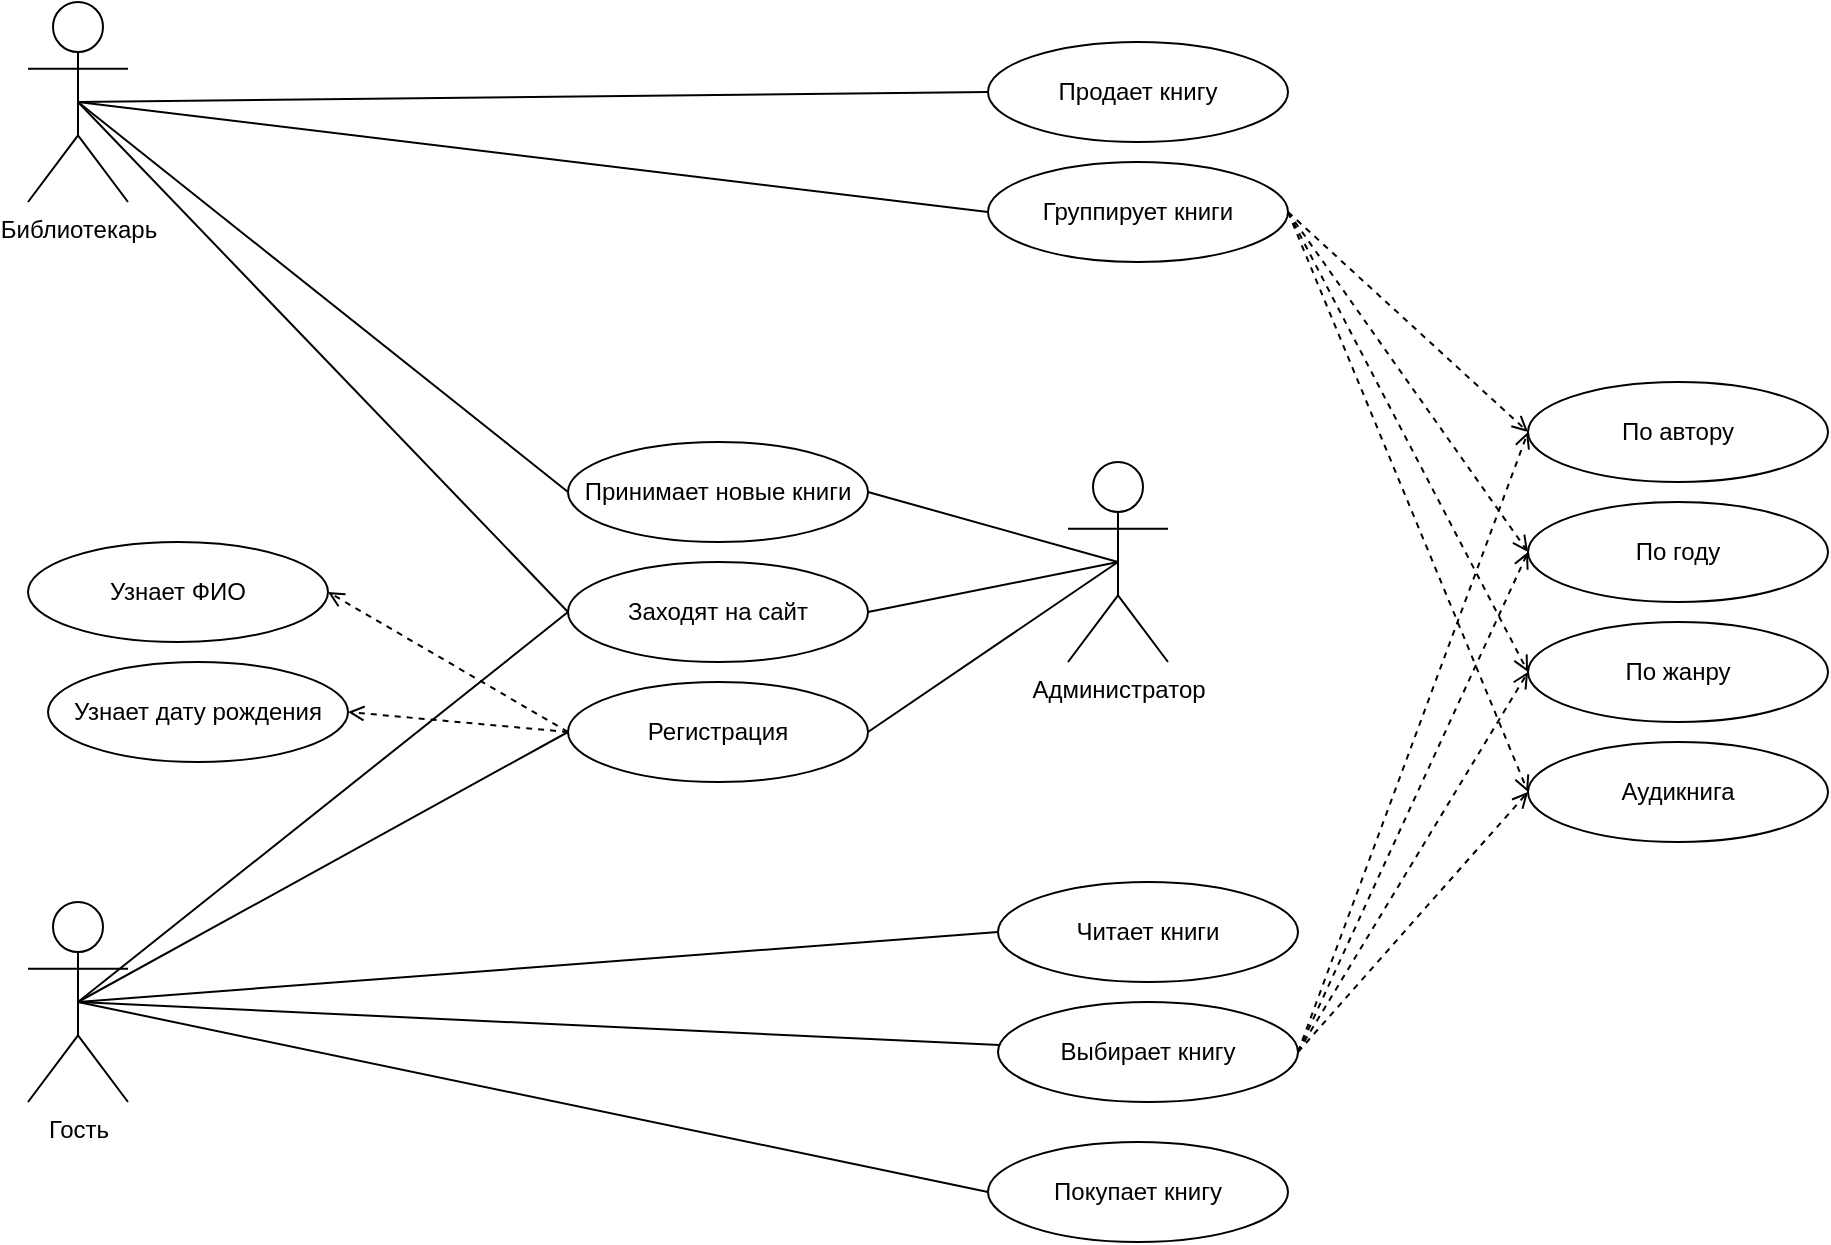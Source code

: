 <mxfile version="15.4.0" type="device"><diagram id="2-7JCvrZ_DNlj0rMEWUe" name="Page-1"><mxGraphModel dx="1086" dy="806" grid="1" gridSize="10" guides="1" tooltips="1" connect="1" arrows="1" fold="1" page="1" pageScale="1" pageWidth="1169" pageHeight="1654" math="0" shadow="0"><root><mxCell id="0"/><mxCell id="1" parent="0"/><mxCell id="yjR7JyXnR5S4nvG7wmXT-1" value="Библиотекарь" style="shape=umlActor;verticalLabelPosition=bottom;verticalAlign=top;html=1;outlineConnect=0;" parent="1" vertex="1"><mxGeometry x="100" y="50" width="50" height="100" as="geometry"/></mxCell><mxCell id="yjR7JyXnR5S4nvG7wmXT-2" value="Администратор" style="shape=umlActor;verticalLabelPosition=bottom;verticalAlign=top;html=1;outlineConnect=0;" parent="1" vertex="1"><mxGeometry x="620" y="280" width="50" height="100" as="geometry"/></mxCell><mxCell id="yjR7JyXnR5S4nvG7wmXT-3" value="Гость" style="shape=umlActor;verticalLabelPosition=bottom;verticalAlign=top;html=1;outlineConnect=0;" parent="1" vertex="1"><mxGeometry x="100" y="500" width="50" height="100" as="geometry"/></mxCell><mxCell id="yjR7JyXnR5S4nvG7wmXT-10" value="Читает книги" style="ellipse;whiteSpace=wrap;html=1;" parent="1" vertex="1"><mxGeometry x="585" y="490" width="150" height="50" as="geometry"/></mxCell><mxCell id="yjR7JyXnR5S4nvG7wmXT-11" value="Выбирает книгу" style="ellipse;whiteSpace=wrap;html=1;" parent="1" vertex="1"><mxGeometry x="585" y="550" width="150" height="50" as="geometry"/></mxCell><mxCell id="yjR7JyXnR5S4nvG7wmXT-12" value="Покупает книгу" style="ellipse;whiteSpace=wrap;html=1;" parent="1" vertex="1"><mxGeometry x="580" y="620" width="150" height="50" as="geometry"/></mxCell><mxCell id="yjR7JyXnR5S4nvG7wmXT-14" value="Принимает новые книги" style="ellipse;whiteSpace=wrap;html=1;" parent="1" vertex="1"><mxGeometry x="370" y="270" width="150" height="50" as="geometry"/></mxCell><mxCell id="yjR7JyXnR5S4nvG7wmXT-25" style="edgeStyle=orthogonalEdgeStyle;rounded=0;orthogonalLoop=1;jettySize=auto;html=1;exitX=0;exitY=0.5;exitDx=0;exitDy=0;entryX=0;entryY=0.5;entryDx=0;entryDy=0;" parent="1" source="yjR7JyXnR5S4nvG7wmXT-15" target="yjR7JyXnR5S4nvG7wmXT-15" edge="1"><mxGeometry relative="1" as="geometry"><mxPoint x="370" y="365" as="targetPoint"/></mxGeometry></mxCell><mxCell id="yjR7JyXnR5S4nvG7wmXT-15" value="Регистрация" style="ellipse;whiteSpace=wrap;html=1;" parent="1" vertex="1"><mxGeometry x="370" y="390" width="150" height="50" as="geometry"/></mxCell><mxCell id="yjR7JyXnR5S4nvG7wmXT-16" value="Продает книгу" style="ellipse;whiteSpace=wrap;html=1;" parent="1" vertex="1"><mxGeometry x="580" y="70" width="150" height="50" as="geometry"/></mxCell><mxCell id="yjR7JyXnR5S4nvG7wmXT-19" value="Группирует книги" style="ellipse;whiteSpace=wrap;html=1;" parent="1" vertex="1"><mxGeometry x="580" y="130" width="150" height="50" as="geometry"/></mxCell><mxCell id="yjR7JyXnR5S4nvG7wmXT-24" value="" style="endArrow=none;html=1;entryX=0;entryY=0.5;entryDx=0;entryDy=0;exitX=0.5;exitY=0.5;exitDx=0;exitDy=0;exitPerimeter=0;" parent="1" source="yjR7JyXnR5S4nvG7wmXT-1" target="yjR7JyXnR5S4nvG7wmXT-14" edge="1"><mxGeometry width="50" height="50" relative="1" as="geometry"><mxPoint x="170" y="120" as="sourcePoint"/><mxPoint x="370" y="365" as="targetPoint"/></mxGeometry></mxCell><mxCell id="yjR7JyXnR5S4nvG7wmXT-26" value="" style="endArrow=none;html=1;exitX=0.5;exitY=0.5;exitDx=0;exitDy=0;exitPerimeter=0;entryX=0;entryY=0.5;entryDx=0;entryDy=0;" parent="1" source="yjR7JyXnR5S4nvG7wmXT-1" target="yjR7JyXnR5S4nvG7wmXT-19" edge="1"><mxGeometry width="50" height="50" relative="1" as="geometry"><mxPoint x="130" y="100" as="sourcePoint"/><mxPoint x="610" y="155" as="targetPoint"/></mxGeometry></mxCell><mxCell id="yjR7JyXnR5S4nvG7wmXT-28" value="" style="endArrow=none;html=1;entryX=0;entryY=0.5;entryDx=0;entryDy=0;exitX=0.5;exitY=0.5;exitDx=0;exitDy=0;exitPerimeter=0;" parent="1" source="yjR7JyXnR5S4nvG7wmXT-1" target="yjR7JyXnR5S4nvG7wmXT-16" edge="1"><mxGeometry width="50" height="50" relative="1" as="geometry"><mxPoint x="170" y="120" as="sourcePoint"/><mxPoint x="370" y="365" as="targetPoint"/></mxGeometry></mxCell><mxCell id="yjR7JyXnR5S4nvG7wmXT-29" value="" style="endArrow=none;html=1;exitX=1;exitY=0.5;exitDx=0;exitDy=0;entryX=0.5;entryY=0.5;entryDx=0;entryDy=0;entryPerimeter=0;" parent="1" source="yjR7JyXnR5S4nvG7wmXT-15" target="yjR7JyXnR5S4nvG7wmXT-2" edge="1"><mxGeometry width="50" height="50" relative="1" as="geometry"><mxPoint x="520" y="370" as="sourcePoint"/><mxPoint x="750" y="330" as="targetPoint"/></mxGeometry></mxCell><mxCell id="yjR7JyXnR5S4nvG7wmXT-30" value="" style="endArrow=none;html=1;exitX=1;exitY=0.5;exitDx=0;exitDy=0;entryX=0.5;entryY=0.5;entryDx=0;entryDy=0;entryPerimeter=0;" parent="1" source="yjR7JyXnR5S4nvG7wmXT-14" target="yjR7JyXnR5S4nvG7wmXT-2" edge="1"><mxGeometry width="50" height="50" relative="1" as="geometry"><mxPoint x="520" y="360" as="sourcePoint"/><mxPoint x="730" y="330" as="targetPoint"/></mxGeometry></mxCell><mxCell id="yjR7JyXnR5S4nvG7wmXT-31" value="" style="endArrow=none;html=1;entryX=0;entryY=0.5;entryDx=0;entryDy=0;exitX=0.5;exitY=0.5;exitDx=0;exitDy=0;exitPerimeter=0;" parent="1" source="yjR7JyXnR5S4nvG7wmXT-3" target="yjR7JyXnR5S4nvG7wmXT-10" edge="1"><mxGeometry width="50" height="50" relative="1" as="geometry"><mxPoint x="160" y="560" as="sourcePoint"/><mxPoint x="440" y="370" as="targetPoint"/></mxGeometry></mxCell><mxCell id="yjR7JyXnR5S4nvG7wmXT-32" value="" style="endArrow=none;html=1;exitX=0.5;exitY=0.5;exitDx=0;exitDy=0;exitPerimeter=0;" parent="1" source="yjR7JyXnR5S4nvG7wmXT-3" target="yjR7JyXnR5S4nvG7wmXT-11" edge="1"><mxGeometry width="50" height="50" relative="1" as="geometry"><mxPoint x="159" y="562" as="sourcePoint"/><mxPoint x="560" y="510" as="targetPoint"/></mxGeometry></mxCell><mxCell id="yjR7JyXnR5S4nvG7wmXT-33" value="" style="endArrow=none;html=1;entryX=0;entryY=0.5;entryDx=0;entryDy=0;exitX=0.5;exitY=0.5;exitDx=0;exitDy=0;exitPerimeter=0;" parent="1" source="yjR7JyXnR5S4nvG7wmXT-3" target="yjR7JyXnR5S4nvG7wmXT-12" edge="1"><mxGeometry width="50" height="50" relative="1" as="geometry"><mxPoint x="158.95" y="562" as="sourcePoint"/><mxPoint x="550" y="640" as="targetPoint"/></mxGeometry></mxCell><mxCell id="o6r1-bfZBLl1L3xWKAPL-1" value="По автору" style="ellipse;whiteSpace=wrap;html=1;" parent="1" vertex="1"><mxGeometry x="850" y="240" width="150" height="50" as="geometry"/></mxCell><mxCell id="o6r1-bfZBLl1L3xWKAPL-2" value="По году" style="ellipse;whiteSpace=wrap;html=1;" parent="1" vertex="1"><mxGeometry x="850" y="300" width="150" height="50" as="geometry"/></mxCell><mxCell id="o6r1-bfZBLl1L3xWKAPL-3" value="По жанру" style="ellipse;whiteSpace=wrap;html=1;" parent="1" vertex="1"><mxGeometry x="850" y="360" width="150" height="50" as="geometry"/></mxCell><mxCell id="o6r1-bfZBLl1L3xWKAPL-7" value="" style="html=1;verticalAlign=bottom;labelBackgroundColor=none;endArrow=open;endFill=0;dashed=1;exitX=1;exitY=0.5;exitDx=0;exitDy=0;entryX=0;entryY=0.5;entryDx=0;entryDy=0;" parent="1" source="yjR7JyXnR5S4nvG7wmXT-19" target="o6r1-bfZBLl1L3xWKAPL-1" edge="1"><mxGeometry x="-1" y="-440" width="160" relative="1" as="geometry"><mxPoint x="820.854" y="210.001" as="sourcePoint"/><mxPoint x="730.0" y="196.723" as="targetPoint"/><mxPoint x="321" y="221" as="offset"/></mxGeometry></mxCell><mxCell id="o6r1-bfZBLl1L3xWKAPL-8" value="" style="html=1;verticalAlign=bottom;labelBackgroundColor=none;endArrow=open;endFill=0;dashed=1;exitX=1;exitY=0.5;exitDx=0;exitDy=0;entryX=0;entryY=0.5;entryDx=0;entryDy=0;" parent="1" source="yjR7JyXnR5S4nvG7wmXT-19" target="o6r1-bfZBLl1L3xWKAPL-2" edge="1"><mxGeometry x="-1" y="-440" width="160" relative="1" as="geometry"><mxPoint x="740" y="165" as="sourcePoint"/><mxPoint x="880" y="125" as="targetPoint"/><mxPoint x="321" y="221" as="offset"/></mxGeometry></mxCell><mxCell id="o6r1-bfZBLl1L3xWKAPL-10" value="Узнает ФИО" style="ellipse;whiteSpace=wrap;html=1;" parent="1" vertex="1"><mxGeometry x="100" y="320" width="150" height="50" as="geometry"/></mxCell><mxCell id="o6r1-bfZBLl1L3xWKAPL-11" value="Узнает дату рождения" style="ellipse;whiteSpace=wrap;html=1;" parent="1" vertex="1"><mxGeometry x="110" y="380" width="150" height="50" as="geometry"/></mxCell><mxCell id="o6r1-bfZBLl1L3xWKAPL-13" value="" style="html=1;verticalAlign=bottom;labelBackgroundColor=none;endArrow=open;endFill=0;dashed=1;exitX=1;exitY=0.5;exitDx=0;exitDy=0;entryX=0;entryY=0.5;entryDx=0;entryDy=0;" parent="1" source="yjR7JyXnR5S4nvG7wmXT-19" target="o6r1-bfZBLl1L3xWKAPL-3" edge="1"><mxGeometry x="-1" y="-440" width="160" relative="1" as="geometry"><mxPoint x="740" y="165" as="sourcePoint"/><mxPoint x="880" y="245" as="targetPoint"/><mxPoint x="321" y="221" as="offset"/></mxGeometry></mxCell><mxCell id="o6r1-bfZBLl1L3xWKAPL-14" value="" style="html=1;verticalAlign=bottom;labelBackgroundColor=none;endArrow=open;endFill=0;dashed=1;exitX=0;exitY=0.5;exitDx=0;exitDy=0;entryX=1;entryY=0.5;entryDx=0;entryDy=0;" parent="1" source="yjR7JyXnR5S4nvG7wmXT-15" target="o6r1-bfZBLl1L3xWKAPL-10" edge="1"><mxGeometry x="-1" y="-440" width="160" relative="1" as="geometry"><mxPoint x="750" y="175" as="sourcePoint"/><mxPoint x="890" y="255" as="targetPoint"/><mxPoint x="321" y="221" as="offset"/></mxGeometry></mxCell><mxCell id="o6r1-bfZBLl1L3xWKAPL-15" value="" style="html=1;verticalAlign=bottom;labelBackgroundColor=none;endArrow=open;endFill=0;dashed=1;exitX=0;exitY=0.5;exitDx=0;exitDy=0;entryX=1;entryY=0.5;entryDx=0;entryDy=0;" parent="1" source="yjR7JyXnR5S4nvG7wmXT-15" target="o6r1-bfZBLl1L3xWKAPL-11" edge="1"><mxGeometry x="-1" y="-440" width="160" relative="1" as="geometry"><mxPoint x="380" y="365" as="sourcePoint"/><mxPoint x="270" y="305" as="targetPoint"/><mxPoint x="321" y="221" as="offset"/></mxGeometry></mxCell><mxCell id="O_U2k7EuNwbKpvMOjo4T-1" value="Аудикнига" style="ellipse;whiteSpace=wrap;html=1;" parent="1" vertex="1"><mxGeometry x="850" y="420" width="150" height="50" as="geometry"/></mxCell><mxCell id="O_U2k7EuNwbKpvMOjo4T-2" value="" style="html=1;verticalAlign=bottom;labelBackgroundColor=none;endArrow=open;endFill=0;dashed=1;exitX=1;exitY=0.5;exitDx=0;exitDy=0;entryX=0;entryY=0.5;entryDx=0;entryDy=0;" parent="1" source="yjR7JyXnR5S4nvG7wmXT-19" target="O_U2k7EuNwbKpvMOjo4T-1" edge="1"><mxGeometry x="-1" y="-440" width="160" relative="1" as="geometry"><mxPoint x="740" y="165" as="sourcePoint"/><mxPoint x="880" y="205" as="targetPoint"/><mxPoint x="321" y="221" as="offset"/></mxGeometry></mxCell><mxCell id="O_U2k7EuNwbKpvMOjo4T-4" value="" style="html=1;verticalAlign=bottom;labelBackgroundColor=none;endArrow=open;endFill=0;dashed=1;exitX=1;exitY=0.5;exitDx=0;exitDy=0;entryX=0;entryY=0.5;entryDx=0;entryDy=0;" parent="1" source="yjR7JyXnR5S4nvG7wmXT-11" target="O_U2k7EuNwbKpvMOjo4T-1" edge="1"><mxGeometry x="-1" y="-440" width="160" relative="1" as="geometry"><mxPoint x="840" y="537" as="sourcePoint"/><mxPoint x="960" y="827" as="targetPoint"/><mxPoint x="321" y="221" as="offset"/></mxGeometry></mxCell><mxCell id="O_U2k7EuNwbKpvMOjo4T-5" value="" style="html=1;verticalAlign=bottom;labelBackgroundColor=none;endArrow=open;endFill=0;dashed=1;exitX=1;exitY=0.5;exitDx=0;exitDy=0;entryX=0;entryY=0.5;entryDx=0;entryDy=0;" parent="1" source="yjR7JyXnR5S4nvG7wmXT-11" target="o6r1-bfZBLl1L3xWKAPL-3" edge="1"><mxGeometry x="-1" y="-440" width="160" relative="1" as="geometry"><mxPoint x="745" y="585" as="sourcePoint"/><mxPoint x="860" y="455" as="targetPoint"/><mxPoint x="321" y="221" as="offset"/></mxGeometry></mxCell><mxCell id="O_U2k7EuNwbKpvMOjo4T-6" value="" style="html=1;verticalAlign=bottom;labelBackgroundColor=none;endArrow=open;endFill=0;dashed=1;exitX=1;exitY=0.5;exitDx=0;exitDy=0;entryX=0;entryY=0.5;entryDx=0;entryDy=0;" parent="1" source="yjR7JyXnR5S4nvG7wmXT-11" target="o6r1-bfZBLl1L3xWKAPL-2" edge="1"><mxGeometry x="-1" y="-440" width="160" relative="1" as="geometry"><mxPoint x="755" y="595" as="sourcePoint"/><mxPoint x="870" y="465" as="targetPoint"/><mxPoint x="321" y="221" as="offset"/></mxGeometry></mxCell><mxCell id="O_U2k7EuNwbKpvMOjo4T-7" value="" style="html=1;verticalAlign=bottom;labelBackgroundColor=none;endArrow=open;endFill=0;dashed=1;exitX=1;exitY=0.5;exitDx=0;exitDy=0;entryX=0;entryY=0.5;entryDx=0;entryDy=0;" parent="1" source="yjR7JyXnR5S4nvG7wmXT-11" target="o6r1-bfZBLl1L3xWKAPL-1" edge="1"><mxGeometry x="-1" y="-440" width="160" relative="1" as="geometry"><mxPoint x="765" y="605" as="sourcePoint"/><mxPoint x="880" y="475" as="targetPoint"/><mxPoint x="321" y="221" as="offset"/></mxGeometry></mxCell><mxCell id="4ORIYbBCYbOh4EK-Z28P-1" value="Заходят на сайт" style="ellipse;whiteSpace=wrap;html=1;" vertex="1" parent="1"><mxGeometry x="370" y="330" width="150" height="50" as="geometry"/></mxCell><mxCell id="4ORIYbBCYbOh4EK-Z28P-2" value="" style="endArrow=none;html=1;entryX=0;entryY=0.5;entryDx=0;entryDy=0;exitX=0.5;exitY=0.5;exitDx=0;exitDy=0;exitPerimeter=0;" edge="1" parent="1" source="yjR7JyXnR5S4nvG7wmXT-3" target="4ORIYbBCYbOh4EK-Z28P-1"><mxGeometry width="50" height="50" relative="1" as="geometry"><mxPoint x="135" y="560" as="sourcePoint"/><mxPoint x="595" y="525" as="targetPoint"/></mxGeometry></mxCell><mxCell id="4ORIYbBCYbOh4EK-Z28P-3" value="" style="endArrow=none;html=1;exitX=0.5;exitY=0.5;exitDx=0;exitDy=0;exitPerimeter=0;entryX=0;entryY=0.5;entryDx=0;entryDy=0;" edge="1" parent="1" source="yjR7JyXnR5S4nvG7wmXT-1" target="4ORIYbBCYbOh4EK-Z28P-1"><mxGeometry width="50" height="50" relative="1" as="geometry"><mxPoint x="135" y="560" as="sourcePoint"/><mxPoint x="370" y="350" as="targetPoint"/></mxGeometry></mxCell><mxCell id="4ORIYbBCYbOh4EK-Z28P-4" value="" style="endArrow=none;html=1;exitX=1;exitY=0.5;exitDx=0;exitDy=0;entryX=0.5;entryY=0.5;entryDx=0;entryDy=0;entryPerimeter=0;" edge="1" parent="1" source="4ORIYbBCYbOh4EK-Z28P-1" target="yjR7JyXnR5S4nvG7wmXT-2"><mxGeometry width="50" height="50" relative="1" as="geometry"><mxPoint x="530" y="425" as="sourcePoint"/><mxPoint x="650" y="330" as="targetPoint"/></mxGeometry></mxCell><mxCell id="4ORIYbBCYbOh4EK-Z28P-8" value="" style="endArrow=none;html=1;entryX=0;entryY=0.5;entryDx=0;entryDy=0;exitX=0.5;exitY=0.5;exitDx=0;exitDy=0;exitPerimeter=0;" edge="1" parent="1" source="yjR7JyXnR5S4nvG7wmXT-3" target="yjR7JyXnR5S4nvG7wmXT-15"><mxGeometry width="50" height="50" relative="1" as="geometry"><mxPoint x="135" y="560" as="sourcePoint"/><mxPoint x="380" y="365" as="targetPoint"/></mxGeometry></mxCell></root></mxGraphModel></diagram></mxfile>